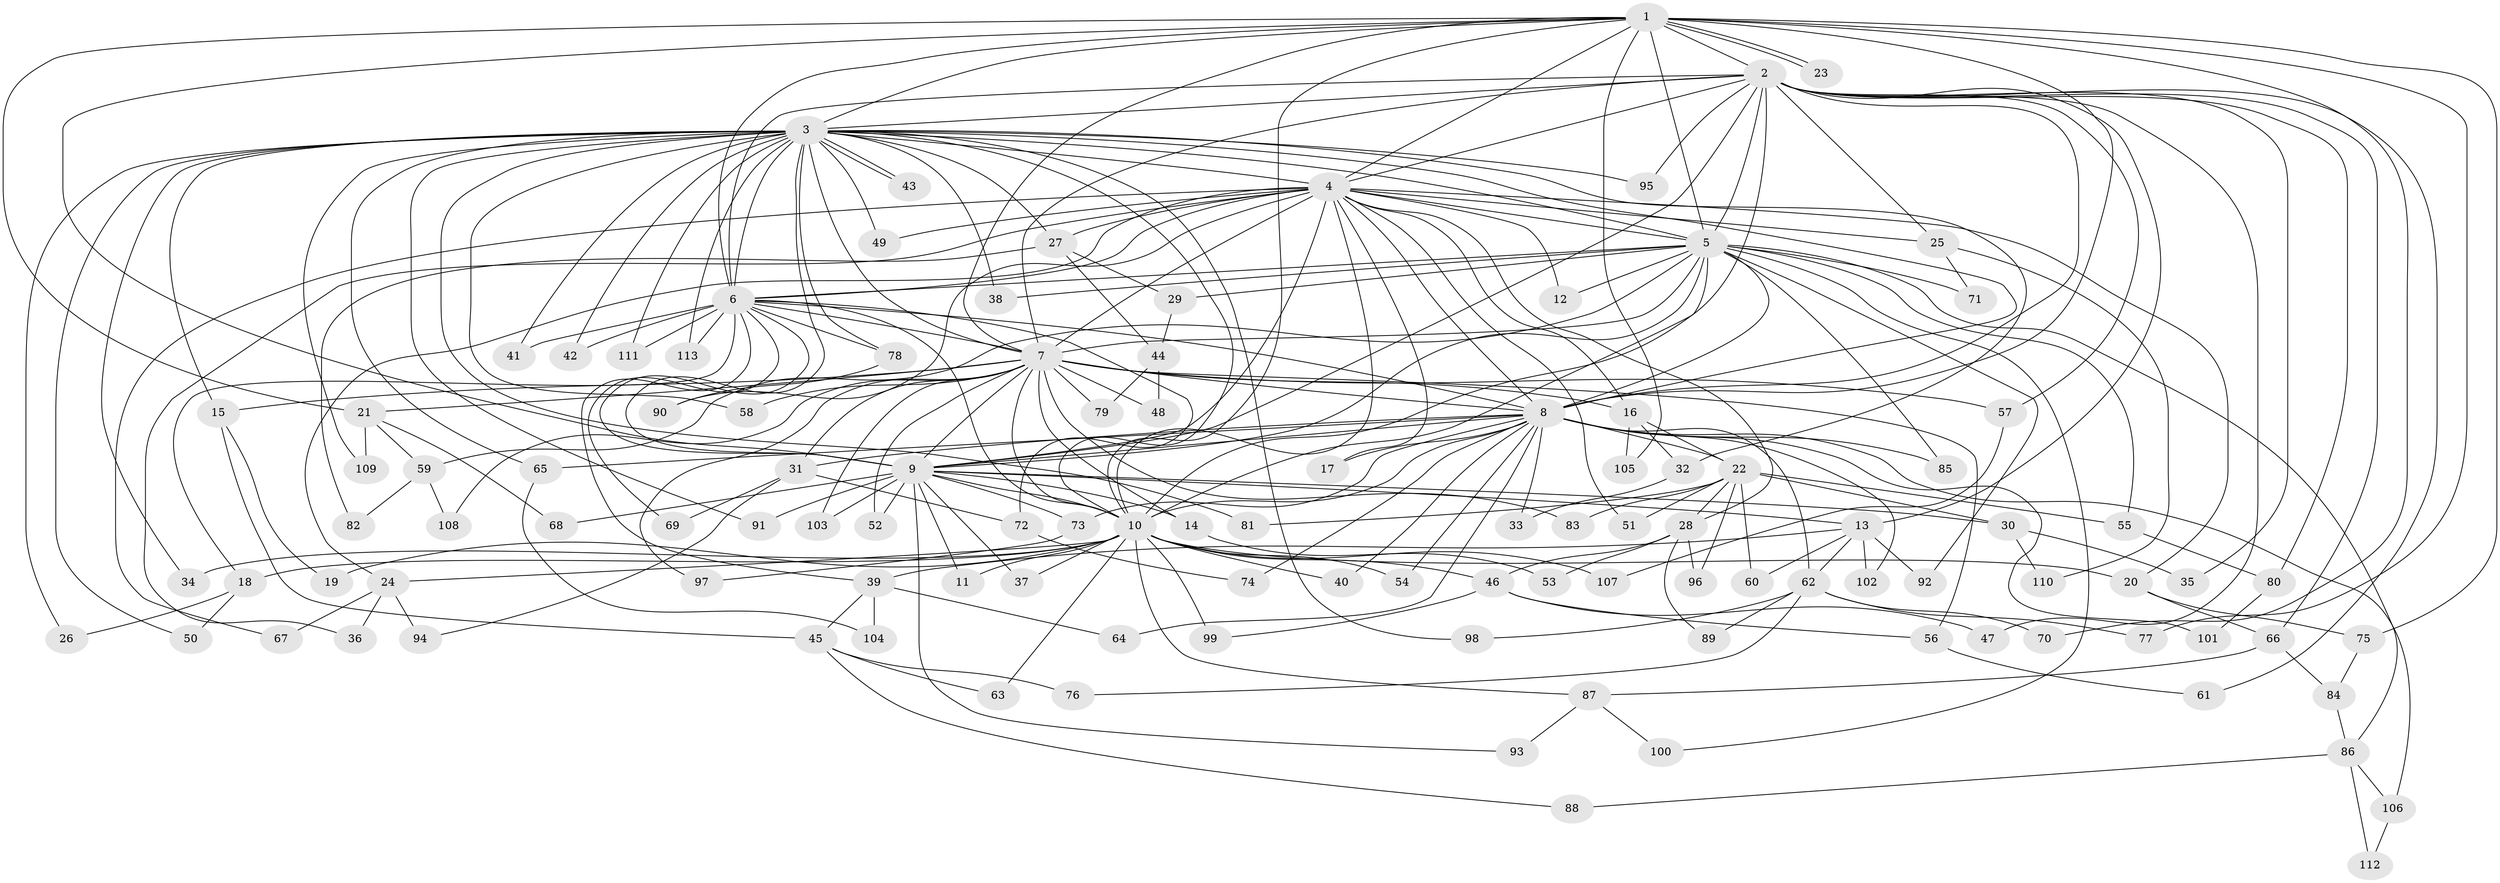 // Generated by graph-tools (version 1.1) at 2025/25/03/09/25 03:25:43]
// undirected, 113 vertices, 251 edges
graph export_dot {
graph [start="1"]
  node [color=gray90,style=filled];
  1;
  2;
  3;
  4;
  5;
  6;
  7;
  8;
  9;
  10;
  11;
  12;
  13;
  14;
  15;
  16;
  17;
  18;
  19;
  20;
  21;
  22;
  23;
  24;
  25;
  26;
  27;
  28;
  29;
  30;
  31;
  32;
  33;
  34;
  35;
  36;
  37;
  38;
  39;
  40;
  41;
  42;
  43;
  44;
  45;
  46;
  47;
  48;
  49;
  50;
  51;
  52;
  53;
  54;
  55;
  56;
  57;
  58;
  59;
  60;
  61;
  62;
  63;
  64;
  65;
  66;
  67;
  68;
  69;
  70;
  71;
  72;
  73;
  74;
  75;
  76;
  77;
  78;
  79;
  80;
  81;
  82;
  83;
  84;
  85;
  86;
  87;
  88;
  89;
  90;
  91;
  92;
  93;
  94;
  95;
  96;
  97;
  98;
  99;
  100;
  101;
  102;
  103;
  104;
  105;
  106;
  107;
  108;
  109;
  110;
  111;
  112;
  113;
  1 -- 2;
  1 -- 3;
  1 -- 4;
  1 -- 5;
  1 -- 6;
  1 -- 7;
  1 -- 8;
  1 -- 9;
  1 -- 10;
  1 -- 21;
  1 -- 23;
  1 -- 23;
  1 -- 70;
  1 -- 75;
  1 -- 77;
  1 -- 105;
  2 -- 3;
  2 -- 4;
  2 -- 5;
  2 -- 6;
  2 -- 7;
  2 -- 8;
  2 -- 9;
  2 -- 10;
  2 -- 13;
  2 -- 25;
  2 -- 35;
  2 -- 47;
  2 -- 57;
  2 -- 61;
  2 -- 66;
  2 -- 80;
  2 -- 95;
  3 -- 4;
  3 -- 5;
  3 -- 6;
  3 -- 7;
  3 -- 8;
  3 -- 9;
  3 -- 10;
  3 -- 15;
  3 -- 26;
  3 -- 27;
  3 -- 32;
  3 -- 34;
  3 -- 38;
  3 -- 41;
  3 -- 42;
  3 -- 43;
  3 -- 43;
  3 -- 49;
  3 -- 50;
  3 -- 58;
  3 -- 65;
  3 -- 78;
  3 -- 81;
  3 -- 91;
  3 -- 95;
  3 -- 98;
  3 -- 109;
  3 -- 111;
  3 -- 113;
  4 -- 5;
  4 -- 6;
  4 -- 7;
  4 -- 8;
  4 -- 9;
  4 -- 10;
  4 -- 12;
  4 -- 16;
  4 -- 17;
  4 -- 20;
  4 -- 24;
  4 -- 25;
  4 -- 27;
  4 -- 28;
  4 -- 36;
  4 -- 49;
  4 -- 51;
  4 -- 67;
  4 -- 90;
  5 -- 6;
  5 -- 7;
  5 -- 8;
  5 -- 9;
  5 -- 10;
  5 -- 12;
  5 -- 29;
  5 -- 38;
  5 -- 55;
  5 -- 59;
  5 -- 71;
  5 -- 85;
  5 -- 86;
  5 -- 92;
  5 -- 100;
  6 -- 7;
  6 -- 8;
  6 -- 9;
  6 -- 10;
  6 -- 18;
  6 -- 39;
  6 -- 41;
  6 -- 42;
  6 -- 69;
  6 -- 72;
  6 -- 78;
  6 -- 111;
  6 -- 113;
  7 -- 8;
  7 -- 9;
  7 -- 10;
  7 -- 14;
  7 -- 15;
  7 -- 16;
  7 -- 21;
  7 -- 31;
  7 -- 48;
  7 -- 52;
  7 -- 56;
  7 -- 57;
  7 -- 58;
  7 -- 79;
  7 -- 83;
  7 -- 97;
  7 -- 103;
  7 -- 108;
  8 -- 9;
  8 -- 10;
  8 -- 17;
  8 -- 22;
  8 -- 31;
  8 -- 33;
  8 -- 40;
  8 -- 54;
  8 -- 62;
  8 -- 64;
  8 -- 65;
  8 -- 73;
  8 -- 74;
  8 -- 85;
  8 -- 101;
  8 -- 102;
  8 -- 106;
  9 -- 10;
  9 -- 11;
  9 -- 13;
  9 -- 14;
  9 -- 30;
  9 -- 37;
  9 -- 52;
  9 -- 68;
  9 -- 73;
  9 -- 91;
  9 -- 93;
  9 -- 103;
  10 -- 11;
  10 -- 18;
  10 -- 19;
  10 -- 20;
  10 -- 24;
  10 -- 34;
  10 -- 37;
  10 -- 40;
  10 -- 46;
  10 -- 54;
  10 -- 63;
  10 -- 87;
  10 -- 99;
  10 -- 107;
  13 -- 39;
  13 -- 60;
  13 -- 62;
  13 -- 92;
  13 -- 102;
  14 -- 53;
  15 -- 19;
  15 -- 45;
  16 -- 22;
  16 -- 32;
  16 -- 105;
  18 -- 26;
  18 -- 50;
  20 -- 66;
  20 -- 75;
  21 -- 59;
  21 -- 68;
  21 -- 109;
  22 -- 28;
  22 -- 30;
  22 -- 51;
  22 -- 55;
  22 -- 60;
  22 -- 81;
  22 -- 83;
  22 -- 96;
  24 -- 36;
  24 -- 67;
  24 -- 94;
  25 -- 71;
  25 -- 110;
  27 -- 29;
  27 -- 44;
  27 -- 82;
  28 -- 46;
  28 -- 53;
  28 -- 89;
  28 -- 96;
  29 -- 44;
  30 -- 35;
  30 -- 110;
  31 -- 69;
  31 -- 72;
  31 -- 94;
  32 -- 33;
  39 -- 45;
  39 -- 64;
  39 -- 104;
  44 -- 48;
  44 -- 79;
  45 -- 63;
  45 -- 76;
  45 -- 88;
  46 -- 47;
  46 -- 56;
  46 -- 99;
  55 -- 80;
  56 -- 61;
  57 -- 107;
  59 -- 82;
  59 -- 108;
  62 -- 70;
  62 -- 76;
  62 -- 77;
  62 -- 89;
  62 -- 98;
  65 -- 104;
  66 -- 84;
  66 -- 87;
  72 -- 74;
  73 -- 97;
  75 -- 84;
  78 -- 90;
  80 -- 101;
  84 -- 86;
  86 -- 88;
  86 -- 106;
  86 -- 112;
  87 -- 93;
  87 -- 100;
  106 -- 112;
}
